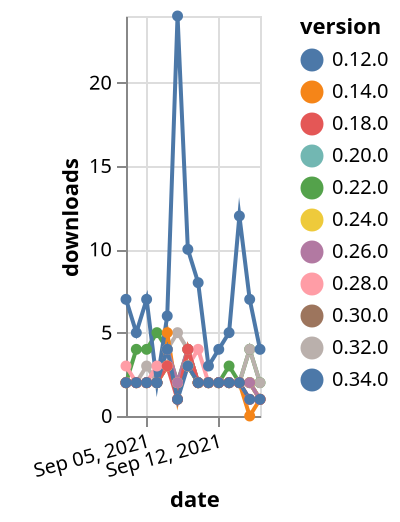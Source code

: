 {"$schema": "https://vega.github.io/schema/vega-lite/v5.json", "description": "A simple bar chart with embedded data.", "data": {"values": [{"date": "2021-09-03", "total": 3167, "delta": 2, "version": "0.20.0"}, {"date": "2021-09-04", "total": 3169, "delta": 2, "version": "0.20.0"}, {"date": "2021-09-05", "total": 3171, "delta": 2, "version": "0.20.0"}, {"date": "2021-09-06", "total": 3173, "delta": 2, "version": "0.20.0"}, {"date": "2021-09-07", "total": 3176, "delta": 3, "version": "0.20.0"}, {"date": "2021-09-08", "total": 3178, "delta": 2, "version": "0.20.0"}, {"date": "2021-09-09", "total": 3181, "delta": 3, "version": "0.20.0"}, {"date": "2021-09-10", "total": 3183, "delta": 2, "version": "0.20.0"}, {"date": "2021-09-11", "total": 3185, "delta": 2, "version": "0.20.0"}, {"date": "2021-09-12", "total": 3187, "delta": 2, "version": "0.20.0"}, {"date": "2021-09-13", "total": 3189, "delta": 2, "version": "0.20.0"}, {"date": "2021-09-14", "total": 3191, "delta": 2, "version": "0.20.0"}, {"date": "2021-09-15", "total": 3193, "delta": 2, "version": "0.20.0"}, {"date": "2021-09-16", "total": 3194, "delta": 1, "version": "0.20.0"}, {"date": "2021-09-03", "total": 3118, "delta": 2, "version": "0.22.0"}, {"date": "2021-09-04", "total": 3122, "delta": 4, "version": "0.22.0"}, {"date": "2021-09-05", "total": 3126, "delta": 4, "version": "0.22.0"}, {"date": "2021-09-06", "total": 3131, "delta": 5, "version": "0.22.0"}, {"date": "2021-09-07", "total": 3135, "delta": 4, "version": "0.22.0"}, {"date": "2021-09-08", "total": 3137, "delta": 2, "version": "0.22.0"}, {"date": "2021-09-09", "total": 3141, "delta": 4, "version": "0.22.0"}, {"date": "2021-09-10", "total": 3143, "delta": 2, "version": "0.22.0"}, {"date": "2021-09-11", "total": 3145, "delta": 2, "version": "0.22.0"}, {"date": "2021-09-12", "total": 3147, "delta": 2, "version": "0.22.0"}, {"date": "2021-09-13", "total": 3150, "delta": 3, "version": "0.22.0"}, {"date": "2021-09-14", "total": 3152, "delta": 2, "version": "0.22.0"}, {"date": "2021-09-15", "total": 3156, "delta": 4, "version": "0.22.0"}, {"date": "2021-09-16", "total": 3158, "delta": 2, "version": "0.22.0"}, {"date": "2021-09-03", "total": 1171, "delta": 2, "version": "0.30.0"}, {"date": "2021-09-04", "total": 1173, "delta": 2, "version": "0.30.0"}, {"date": "2021-09-05", "total": 1175, "delta": 2, "version": "0.30.0"}, {"date": "2021-09-06", "total": 1177, "delta": 2, "version": "0.30.0"}, {"date": "2021-09-07", "total": 1180, "delta": 3, "version": "0.30.0"}, {"date": "2021-09-08", "total": 1182, "delta": 2, "version": "0.30.0"}, {"date": "2021-09-09", "total": 1185, "delta": 3, "version": "0.30.0"}, {"date": "2021-09-10", "total": 1187, "delta": 2, "version": "0.30.0"}, {"date": "2021-09-11", "total": 1189, "delta": 2, "version": "0.30.0"}, {"date": "2021-09-12", "total": 1191, "delta": 2, "version": "0.30.0"}, {"date": "2021-09-13", "total": 1193, "delta": 2, "version": "0.30.0"}, {"date": "2021-09-14", "total": 1195, "delta": 2, "version": "0.30.0"}, {"date": "2021-09-15", "total": 1197, "delta": 2, "version": "0.30.0"}, {"date": "2021-09-16", "total": 1198, "delta": 1, "version": "0.30.0"}, {"date": "2021-09-03", "total": 1183, "delta": 2, "version": "0.32.0"}, {"date": "2021-09-04", "total": 1185, "delta": 2, "version": "0.32.0"}, {"date": "2021-09-05", "total": 1188, "delta": 3, "version": "0.32.0"}, {"date": "2021-09-06", "total": 1190, "delta": 2, "version": "0.32.0"}, {"date": "2021-09-07", "total": 1194, "delta": 4, "version": "0.32.0"}, {"date": "2021-09-08", "total": 1199, "delta": 5, "version": "0.32.0"}, {"date": "2021-09-09", "total": 1203, "delta": 4, "version": "0.32.0"}, {"date": "2021-09-10", "total": 1205, "delta": 2, "version": "0.32.0"}, {"date": "2021-09-11", "total": 1207, "delta": 2, "version": "0.32.0"}, {"date": "2021-09-12", "total": 1209, "delta": 2, "version": "0.32.0"}, {"date": "2021-09-13", "total": 1211, "delta": 2, "version": "0.32.0"}, {"date": "2021-09-14", "total": 1213, "delta": 2, "version": "0.32.0"}, {"date": "2021-09-15", "total": 1217, "delta": 4, "version": "0.32.0"}, {"date": "2021-09-16", "total": 1219, "delta": 2, "version": "0.32.0"}, {"date": "2021-09-03", "total": 3818, "delta": 2, "version": "0.14.0"}, {"date": "2021-09-04", "total": 3820, "delta": 2, "version": "0.14.0"}, {"date": "2021-09-05", "total": 3822, "delta": 2, "version": "0.14.0"}, {"date": "2021-09-06", "total": 3824, "delta": 2, "version": "0.14.0"}, {"date": "2021-09-07", "total": 3829, "delta": 5, "version": "0.14.0"}, {"date": "2021-09-08", "total": 3830, "delta": 1, "version": "0.14.0"}, {"date": "2021-09-09", "total": 3834, "delta": 4, "version": "0.14.0"}, {"date": "2021-09-10", "total": 3836, "delta": 2, "version": "0.14.0"}, {"date": "2021-09-11", "total": 3838, "delta": 2, "version": "0.14.0"}, {"date": "2021-09-12", "total": 3840, "delta": 2, "version": "0.14.0"}, {"date": "2021-09-13", "total": 3842, "delta": 2, "version": "0.14.0"}, {"date": "2021-09-14", "total": 3844, "delta": 2, "version": "0.14.0"}, {"date": "2021-09-15", "total": 3844, "delta": 0, "version": "0.14.0"}, {"date": "2021-09-16", "total": 3845, "delta": 1, "version": "0.14.0"}, {"date": "2021-09-03", "total": 3541, "delta": 2, "version": "0.24.0"}, {"date": "2021-09-04", "total": 3543, "delta": 2, "version": "0.24.0"}, {"date": "2021-09-05", "total": 3545, "delta": 2, "version": "0.24.0"}, {"date": "2021-09-06", "total": 3547, "delta": 2, "version": "0.24.0"}, {"date": "2021-09-07", "total": 3550, "delta": 3, "version": "0.24.0"}, {"date": "2021-09-08", "total": 3552, "delta": 2, "version": "0.24.0"}, {"date": "2021-09-09", "total": 3555, "delta": 3, "version": "0.24.0"}, {"date": "2021-09-10", "total": 3557, "delta": 2, "version": "0.24.0"}, {"date": "2021-09-11", "total": 3559, "delta": 2, "version": "0.24.0"}, {"date": "2021-09-12", "total": 3561, "delta": 2, "version": "0.24.0"}, {"date": "2021-09-13", "total": 3563, "delta": 2, "version": "0.24.0"}, {"date": "2021-09-14", "total": 3565, "delta": 2, "version": "0.24.0"}, {"date": "2021-09-15", "total": 3567, "delta": 2, "version": "0.24.0"}, {"date": "2021-09-16", "total": 3568, "delta": 1, "version": "0.24.0"}, {"date": "2021-09-03", "total": 1997, "delta": 3, "version": "0.28.0"}, {"date": "2021-09-04", "total": 1999, "delta": 2, "version": "0.28.0"}, {"date": "2021-09-05", "total": 2001, "delta": 2, "version": "0.28.0"}, {"date": "2021-09-06", "total": 2004, "delta": 3, "version": "0.28.0"}, {"date": "2021-09-07", "total": 2007, "delta": 3, "version": "0.28.0"}, {"date": "2021-09-08", "total": 2009, "delta": 2, "version": "0.28.0"}, {"date": "2021-09-09", "total": 2012, "delta": 3, "version": "0.28.0"}, {"date": "2021-09-10", "total": 2016, "delta": 4, "version": "0.28.0"}, {"date": "2021-09-11", "total": 2018, "delta": 2, "version": "0.28.0"}, {"date": "2021-09-12", "total": 2020, "delta": 2, "version": "0.28.0"}, {"date": "2021-09-13", "total": 2022, "delta": 2, "version": "0.28.0"}, {"date": "2021-09-14", "total": 2024, "delta": 2, "version": "0.28.0"}, {"date": "2021-09-15", "total": 2025, "delta": 1, "version": "0.28.0"}, {"date": "2021-09-16", "total": 2026, "delta": 1, "version": "0.28.0"}, {"date": "2021-09-03", "total": 2182, "delta": 2, "version": "0.26.0"}, {"date": "2021-09-04", "total": 2184, "delta": 2, "version": "0.26.0"}, {"date": "2021-09-05", "total": 2186, "delta": 2, "version": "0.26.0"}, {"date": "2021-09-06", "total": 2188, "delta": 2, "version": "0.26.0"}, {"date": "2021-09-07", "total": 2192, "delta": 4, "version": "0.26.0"}, {"date": "2021-09-08", "total": 2194, "delta": 2, "version": "0.26.0"}, {"date": "2021-09-09", "total": 2198, "delta": 4, "version": "0.26.0"}, {"date": "2021-09-10", "total": 2200, "delta": 2, "version": "0.26.0"}, {"date": "2021-09-11", "total": 2202, "delta": 2, "version": "0.26.0"}, {"date": "2021-09-12", "total": 2204, "delta": 2, "version": "0.26.0"}, {"date": "2021-09-13", "total": 2206, "delta": 2, "version": "0.26.0"}, {"date": "2021-09-14", "total": 2208, "delta": 2, "version": "0.26.0"}, {"date": "2021-09-15", "total": 2210, "delta": 2, "version": "0.26.0"}, {"date": "2021-09-16", "total": 2211, "delta": 1, "version": "0.26.0"}, {"date": "2021-09-03", "total": 2572, "delta": 2, "version": "0.18.0"}, {"date": "2021-09-04", "total": 2574, "delta": 2, "version": "0.18.0"}, {"date": "2021-09-05", "total": 2576, "delta": 2, "version": "0.18.0"}, {"date": "2021-09-06", "total": 2578, "delta": 2, "version": "0.18.0"}, {"date": "2021-09-07", "total": 2581, "delta": 3, "version": "0.18.0"}, {"date": "2021-09-08", "total": 2582, "delta": 1, "version": "0.18.0"}, {"date": "2021-09-09", "total": 2586, "delta": 4, "version": "0.18.0"}, {"date": "2021-09-10", "total": 2588, "delta": 2, "version": "0.18.0"}, {"date": "2021-09-11", "total": 2590, "delta": 2, "version": "0.18.0"}, {"date": "2021-09-12", "total": 2592, "delta": 2, "version": "0.18.0"}, {"date": "2021-09-13", "total": 2594, "delta": 2, "version": "0.18.0"}, {"date": "2021-09-14", "total": 2596, "delta": 2, "version": "0.18.0"}, {"date": "2021-09-15", "total": 2597, "delta": 1, "version": "0.18.0"}, {"date": "2021-09-16", "total": 2598, "delta": 1, "version": "0.18.0"}, {"date": "2021-09-03", "total": 394, "delta": 7, "version": "0.34.0"}, {"date": "2021-09-04", "total": 399, "delta": 5, "version": "0.34.0"}, {"date": "2021-09-05", "total": 406, "delta": 7, "version": "0.34.0"}, {"date": "2021-09-06", "total": 408, "delta": 2, "version": "0.34.0"}, {"date": "2021-09-07", "total": 414, "delta": 6, "version": "0.34.0"}, {"date": "2021-09-08", "total": 438, "delta": 24, "version": "0.34.0"}, {"date": "2021-09-09", "total": 448, "delta": 10, "version": "0.34.0"}, {"date": "2021-09-10", "total": 456, "delta": 8, "version": "0.34.0"}, {"date": "2021-09-11", "total": 459, "delta": 3, "version": "0.34.0"}, {"date": "2021-09-12", "total": 463, "delta": 4, "version": "0.34.0"}, {"date": "2021-09-13", "total": 468, "delta": 5, "version": "0.34.0"}, {"date": "2021-09-14", "total": 480, "delta": 12, "version": "0.34.0"}, {"date": "2021-09-15", "total": 487, "delta": 7, "version": "0.34.0"}, {"date": "2021-09-16", "total": 491, "delta": 4, "version": "0.34.0"}, {"date": "2021-09-03", "total": 3479, "delta": 2, "version": "0.12.0"}, {"date": "2021-09-04", "total": 3481, "delta": 2, "version": "0.12.0"}, {"date": "2021-09-05", "total": 3483, "delta": 2, "version": "0.12.0"}, {"date": "2021-09-06", "total": 3485, "delta": 2, "version": "0.12.0"}, {"date": "2021-09-07", "total": 3489, "delta": 4, "version": "0.12.0"}, {"date": "2021-09-08", "total": 3490, "delta": 1, "version": "0.12.0"}, {"date": "2021-09-09", "total": 3493, "delta": 3, "version": "0.12.0"}, {"date": "2021-09-10", "total": 3495, "delta": 2, "version": "0.12.0"}, {"date": "2021-09-11", "total": 3497, "delta": 2, "version": "0.12.0"}, {"date": "2021-09-12", "total": 3499, "delta": 2, "version": "0.12.0"}, {"date": "2021-09-13", "total": 3501, "delta": 2, "version": "0.12.0"}, {"date": "2021-09-14", "total": 3503, "delta": 2, "version": "0.12.0"}, {"date": "2021-09-15", "total": 3504, "delta": 1, "version": "0.12.0"}, {"date": "2021-09-16", "total": 3505, "delta": 1, "version": "0.12.0"}]}, "width": "container", "mark": {"type": "line", "point": {"filled": true}}, "encoding": {"x": {"field": "date", "type": "temporal", "timeUnit": "yearmonthdate", "title": "date", "axis": {"labelAngle": -15}}, "y": {"field": "delta", "type": "quantitative", "title": "downloads"}, "color": {"field": "version", "type": "nominal"}, "tooltip": {"field": "delta"}}}